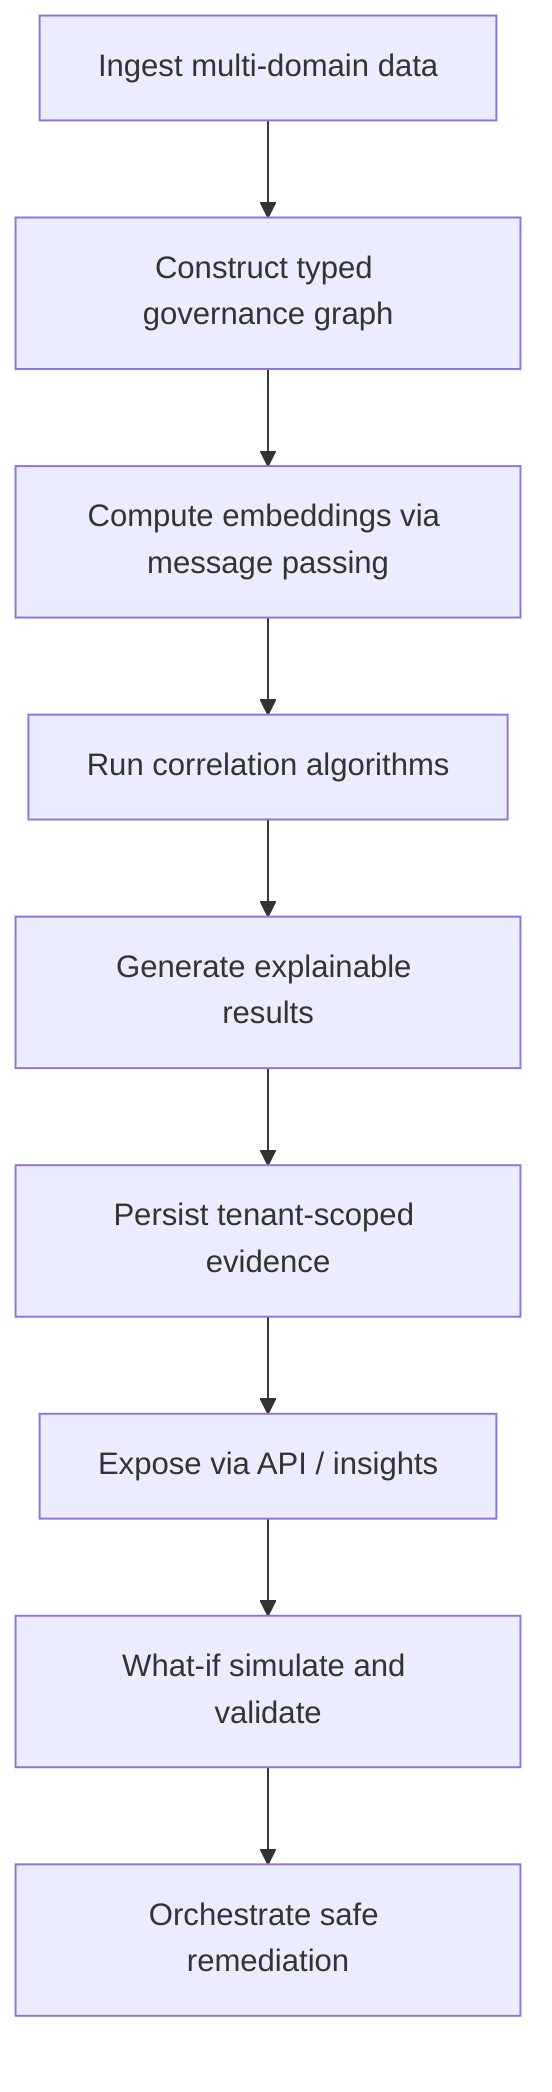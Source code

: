 flowchart TD
  A[Ingest multi-domain data] --> B[Construct typed governance graph]
  B --> C[Compute embeddings via message passing]
  C --> D[Run correlation algorithms]
  D --> E[Generate explainable results]
  E --> F[Persist tenant-scoped evidence]
  F --> G[Expose via API / insights]
  G --> H[What-if simulate and validate]
  H --> I[Orchestrate safe remediation]